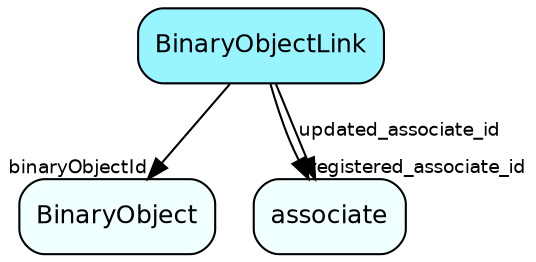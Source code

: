 digraph BinaryObjectLink  {
node [shape = box style="rounded, filled" fontname = "Helvetica" fontsize = "12" ]
edge [fontname = "Helvetica" fontsize = "9"]

BinaryObjectLink[fillcolor = "cadetblue1"]
BinaryObject[fillcolor = "azure1"]
associate[fillcolor = "azure1"]
BinaryObjectLink -> BinaryObject [headlabel = "binaryObjectId"]
BinaryObjectLink -> associate [headlabel = "registered_associate_id"]
BinaryObjectLink -> associate [label = "updated_associate_id"]
}
